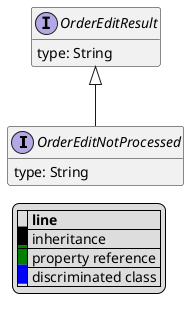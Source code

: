 @startuml

hide empty fields
hide empty methods
legend
|= |= line |
|<back:black>   </back>| inheritance |
|<back:green>   </back>| property reference |
|<back:blue>   </back>| discriminated class |
endlegend
interface OrderEditNotProcessed [[OrderEditNotProcessed.svg]] extends OrderEditResult {
    type: String
}
interface OrderEditResult [[OrderEditResult.svg]]  {
    type: String
}





@enduml
